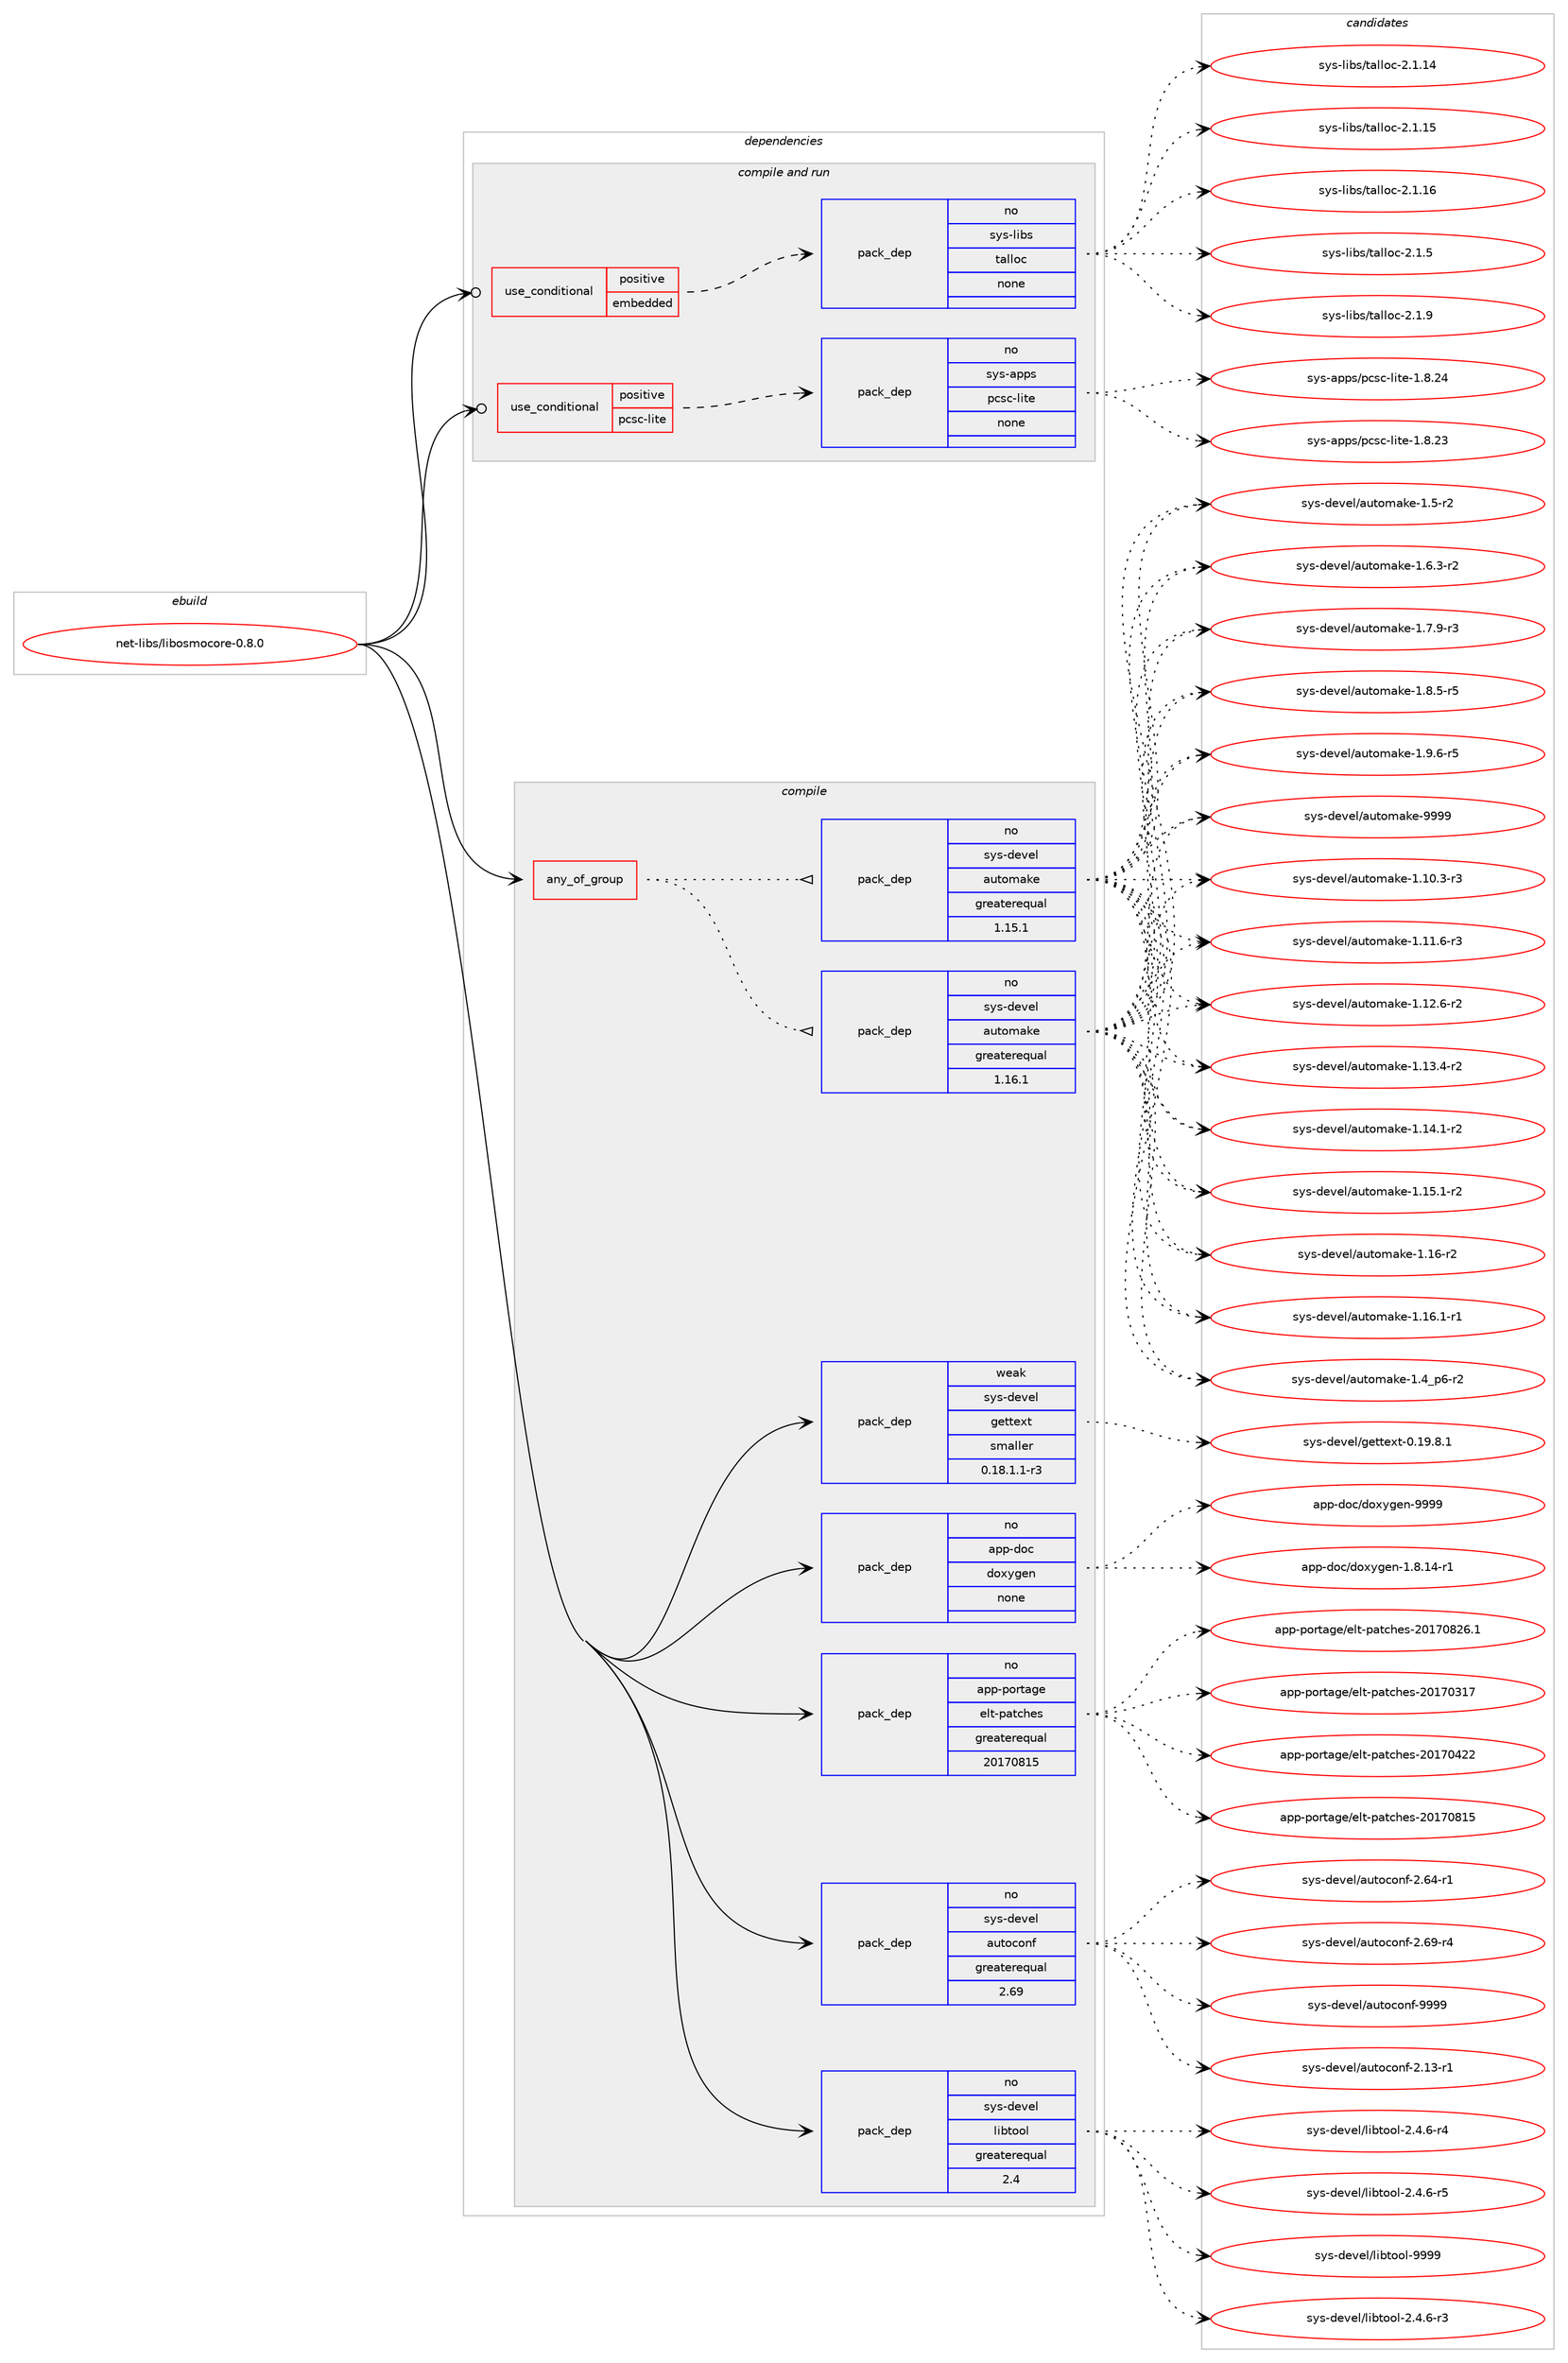 digraph prolog {

# *************
# Graph options
# *************

newrank=true;
concentrate=true;
compound=true;
graph [rankdir=LR,fontname=Helvetica,fontsize=10,ranksep=1.5];#, ranksep=2.5, nodesep=0.2];
edge  [arrowhead=vee];
node  [fontname=Helvetica,fontsize=10];

# **********
# The ebuild
# **********

subgraph cluster_leftcol {
color=gray;
rank=same;
label=<<i>ebuild</i>>;
id [label="net-libs/libosmocore-0.8.0", color=red, width=4, href="../net-libs/libosmocore-0.8.0.svg"];
}

# ****************
# The dependencies
# ****************

subgraph cluster_midcol {
color=gray;
label=<<i>dependencies</i>>;
subgraph cluster_compile {
fillcolor="#eeeeee";
style=filled;
label=<<i>compile</i>>;
subgraph any26155 {
dependency1660167 [label=<<TABLE BORDER="0" CELLBORDER="1" CELLSPACING="0" CELLPADDING="4"><TR><TD CELLPADDING="10">any_of_group</TD></TR></TABLE>>, shape=none, color=red];subgraph pack1186957 {
dependency1660168 [label=<<TABLE BORDER="0" CELLBORDER="1" CELLSPACING="0" CELLPADDING="4" WIDTH="220"><TR><TD ROWSPAN="6" CELLPADDING="30">pack_dep</TD></TR><TR><TD WIDTH="110">no</TD></TR><TR><TD>sys-devel</TD></TR><TR><TD>automake</TD></TR><TR><TD>greaterequal</TD></TR><TR><TD>1.16.1</TD></TR></TABLE>>, shape=none, color=blue];
}
dependency1660167:e -> dependency1660168:w [weight=20,style="dotted",arrowhead="oinv"];
subgraph pack1186958 {
dependency1660169 [label=<<TABLE BORDER="0" CELLBORDER="1" CELLSPACING="0" CELLPADDING="4" WIDTH="220"><TR><TD ROWSPAN="6" CELLPADDING="30">pack_dep</TD></TR><TR><TD WIDTH="110">no</TD></TR><TR><TD>sys-devel</TD></TR><TR><TD>automake</TD></TR><TR><TD>greaterequal</TD></TR><TR><TD>1.15.1</TD></TR></TABLE>>, shape=none, color=blue];
}
dependency1660167:e -> dependency1660169:w [weight=20,style="dotted",arrowhead="oinv"];
}
id:e -> dependency1660167:w [weight=20,style="solid",arrowhead="vee"];
subgraph pack1186959 {
dependency1660170 [label=<<TABLE BORDER="0" CELLBORDER="1" CELLSPACING="0" CELLPADDING="4" WIDTH="220"><TR><TD ROWSPAN="6" CELLPADDING="30">pack_dep</TD></TR><TR><TD WIDTH="110">no</TD></TR><TR><TD>app-doc</TD></TR><TR><TD>doxygen</TD></TR><TR><TD>none</TD></TR><TR><TD></TD></TR></TABLE>>, shape=none, color=blue];
}
id:e -> dependency1660170:w [weight=20,style="solid",arrowhead="vee"];
subgraph pack1186960 {
dependency1660171 [label=<<TABLE BORDER="0" CELLBORDER="1" CELLSPACING="0" CELLPADDING="4" WIDTH="220"><TR><TD ROWSPAN="6" CELLPADDING="30">pack_dep</TD></TR><TR><TD WIDTH="110">no</TD></TR><TR><TD>app-portage</TD></TR><TR><TD>elt-patches</TD></TR><TR><TD>greaterequal</TD></TR><TR><TD>20170815</TD></TR></TABLE>>, shape=none, color=blue];
}
id:e -> dependency1660171:w [weight=20,style="solid",arrowhead="vee"];
subgraph pack1186961 {
dependency1660172 [label=<<TABLE BORDER="0" CELLBORDER="1" CELLSPACING="0" CELLPADDING="4" WIDTH="220"><TR><TD ROWSPAN="6" CELLPADDING="30">pack_dep</TD></TR><TR><TD WIDTH="110">no</TD></TR><TR><TD>sys-devel</TD></TR><TR><TD>autoconf</TD></TR><TR><TD>greaterequal</TD></TR><TR><TD>2.69</TD></TR></TABLE>>, shape=none, color=blue];
}
id:e -> dependency1660172:w [weight=20,style="solid",arrowhead="vee"];
subgraph pack1186962 {
dependency1660173 [label=<<TABLE BORDER="0" CELLBORDER="1" CELLSPACING="0" CELLPADDING="4" WIDTH="220"><TR><TD ROWSPAN="6" CELLPADDING="30">pack_dep</TD></TR><TR><TD WIDTH="110">no</TD></TR><TR><TD>sys-devel</TD></TR><TR><TD>libtool</TD></TR><TR><TD>greaterequal</TD></TR><TR><TD>2.4</TD></TR></TABLE>>, shape=none, color=blue];
}
id:e -> dependency1660173:w [weight=20,style="solid",arrowhead="vee"];
subgraph pack1186963 {
dependency1660174 [label=<<TABLE BORDER="0" CELLBORDER="1" CELLSPACING="0" CELLPADDING="4" WIDTH="220"><TR><TD ROWSPAN="6" CELLPADDING="30">pack_dep</TD></TR><TR><TD WIDTH="110">weak</TD></TR><TR><TD>sys-devel</TD></TR><TR><TD>gettext</TD></TR><TR><TD>smaller</TD></TR><TR><TD>0.18.1.1-r3</TD></TR></TABLE>>, shape=none, color=blue];
}
id:e -> dependency1660174:w [weight=20,style="solid",arrowhead="vee"];
}
subgraph cluster_compileandrun {
fillcolor="#eeeeee";
style=filled;
label=<<i>compile and run</i>>;
subgraph cond446267 {
dependency1660175 [label=<<TABLE BORDER="0" CELLBORDER="1" CELLSPACING="0" CELLPADDING="4"><TR><TD ROWSPAN="3" CELLPADDING="10">use_conditional</TD></TR><TR><TD>positive</TD></TR><TR><TD>embedded</TD></TR></TABLE>>, shape=none, color=red];
subgraph pack1186964 {
dependency1660176 [label=<<TABLE BORDER="0" CELLBORDER="1" CELLSPACING="0" CELLPADDING="4" WIDTH="220"><TR><TD ROWSPAN="6" CELLPADDING="30">pack_dep</TD></TR><TR><TD WIDTH="110">no</TD></TR><TR><TD>sys-libs</TD></TR><TR><TD>talloc</TD></TR><TR><TD>none</TD></TR><TR><TD></TD></TR></TABLE>>, shape=none, color=blue];
}
dependency1660175:e -> dependency1660176:w [weight=20,style="dashed",arrowhead="vee"];
}
id:e -> dependency1660175:w [weight=20,style="solid",arrowhead="odotvee"];
subgraph cond446268 {
dependency1660177 [label=<<TABLE BORDER="0" CELLBORDER="1" CELLSPACING="0" CELLPADDING="4"><TR><TD ROWSPAN="3" CELLPADDING="10">use_conditional</TD></TR><TR><TD>positive</TD></TR><TR><TD>pcsc-lite</TD></TR></TABLE>>, shape=none, color=red];
subgraph pack1186965 {
dependency1660178 [label=<<TABLE BORDER="0" CELLBORDER="1" CELLSPACING="0" CELLPADDING="4" WIDTH="220"><TR><TD ROWSPAN="6" CELLPADDING="30">pack_dep</TD></TR><TR><TD WIDTH="110">no</TD></TR><TR><TD>sys-apps</TD></TR><TR><TD>pcsc-lite</TD></TR><TR><TD>none</TD></TR><TR><TD></TD></TR></TABLE>>, shape=none, color=blue];
}
dependency1660177:e -> dependency1660178:w [weight=20,style="dashed",arrowhead="vee"];
}
id:e -> dependency1660177:w [weight=20,style="solid",arrowhead="odotvee"];
}
subgraph cluster_run {
fillcolor="#eeeeee";
style=filled;
label=<<i>run</i>>;
}
}

# **************
# The candidates
# **************

subgraph cluster_choices {
rank=same;
color=gray;
label=<<i>candidates</i>>;

subgraph choice1186957 {
color=black;
nodesep=1;
choice11512111545100101118101108479711711611110997107101454946494846514511451 [label="sys-devel/automake-1.10.3-r3", color=red, width=4,href="../sys-devel/automake-1.10.3-r3.svg"];
choice11512111545100101118101108479711711611110997107101454946494946544511451 [label="sys-devel/automake-1.11.6-r3", color=red, width=4,href="../sys-devel/automake-1.11.6-r3.svg"];
choice11512111545100101118101108479711711611110997107101454946495046544511450 [label="sys-devel/automake-1.12.6-r2", color=red, width=4,href="../sys-devel/automake-1.12.6-r2.svg"];
choice11512111545100101118101108479711711611110997107101454946495146524511450 [label="sys-devel/automake-1.13.4-r2", color=red, width=4,href="../sys-devel/automake-1.13.4-r2.svg"];
choice11512111545100101118101108479711711611110997107101454946495246494511450 [label="sys-devel/automake-1.14.1-r2", color=red, width=4,href="../sys-devel/automake-1.14.1-r2.svg"];
choice11512111545100101118101108479711711611110997107101454946495346494511450 [label="sys-devel/automake-1.15.1-r2", color=red, width=4,href="../sys-devel/automake-1.15.1-r2.svg"];
choice1151211154510010111810110847971171161111099710710145494649544511450 [label="sys-devel/automake-1.16-r2", color=red, width=4,href="../sys-devel/automake-1.16-r2.svg"];
choice11512111545100101118101108479711711611110997107101454946495446494511449 [label="sys-devel/automake-1.16.1-r1", color=red, width=4,href="../sys-devel/automake-1.16.1-r1.svg"];
choice115121115451001011181011084797117116111109971071014549465295112544511450 [label="sys-devel/automake-1.4_p6-r2", color=red, width=4,href="../sys-devel/automake-1.4_p6-r2.svg"];
choice11512111545100101118101108479711711611110997107101454946534511450 [label="sys-devel/automake-1.5-r2", color=red, width=4,href="../sys-devel/automake-1.5-r2.svg"];
choice115121115451001011181011084797117116111109971071014549465446514511450 [label="sys-devel/automake-1.6.3-r2", color=red, width=4,href="../sys-devel/automake-1.6.3-r2.svg"];
choice115121115451001011181011084797117116111109971071014549465546574511451 [label="sys-devel/automake-1.7.9-r3", color=red, width=4,href="../sys-devel/automake-1.7.9-r3.svg"];
choice115121115451001011181011084797117116111109971071014549465646534511453 [label="sys-devel/automake-1.8.5-r5", color=red, width=4,href="../sys-devel/automake-1.8.5-r5.svg"];
choice115121115451001011181011084797117116111109971071014549465746544511453 [label="sys-devel/automake-1.9.6-r5", color=red, width=4,href="../sys-devel/automake-1.9.6-r5.svg"];
choice115121115451001011181011084797117116111109971071014557575757 [label="sys-devel/automake-9999", color=red, width=4,href="../sys-devel/automake-9999.svg"];
dependency1660168:e -> choice11512111545100101118101108479711711611110997107101454946494846514511451:w [style=dotted,weight="100"];
dependency1660168:e -> choice11512111545100101118101108479711711611110997107101454946494946544511451:w [style=dotted,weight="100"];
dependency1660168:e -> choice11512111545100101118101108479711711611110997107101454946495046544511450:w [style=dotted,weight="100"];
dependency1660168:e -> choice11512111545100101118101108479711711611110997107101454946495146524511450:w [style=dotted,weight="100"];
dependency1660168:e -> choice11512111545100101118101108479711711611110997107101454946495246494511450:w [style=dotted,weight="100"];
dependency1660168:e -> choice11512111545100101118101108479711711611110997107101454946495346494511450:w [style=dotted,weight="100"];
dependency1660168:e -> choice1151211154510010111810110847971171161111099710710145494649544511450:w [style=dotted,weight="100"];
dependency1660168:e -> choice11512111545100101118101108479711711611110997107101454946495446494511449:w [style=dotted,weight="100"];
dependency1660168:e -> choice115121115451001011181011084797117116111109971071014549465295112544511450:w [style=dotted,weight="100"];
dependency1660168:e -> choice11512111545100101118101108479711711611110997107101454946534511450:w [style=dotted,weight="100"];
dependency1660168:e -> choice115121115451001011181011084797117116111109971071014549465446514511450:w [style=dotted,weight="100"];
dependency1660168:e -> choice115121115451001011181011084797117116111109971071014549465546574511451:w [style=dotted,weight="100"];
dependency1660168:e -> choice115121115451001011181011084797117116111109971071014549465646534511453:w [style=dotted,weight="100"];
dependency1660168:e -> choice115121115451001011181011084797117116111109971071014549465746544511453:w [style=dotted,weight="100"];
dependency1660168:e -> choice115121115451001011181011084797117116111109971071014557575757:w [style=dotted,weight="100"];
}
subgraph choice1186958 {
color=black;
nodesep=1;
choice11512111545100101118101108479711711611110997107101454946494846514511451 [label="sys-devel/automake-1.10.3-r3", color=red, width=4,href="../sys-devel/automake-1.10.3-r3.svg"];
choice11512111545100101118101108479711711611110997107101454946494946544511451 [label="sys-devel/automake-1.11.6-r3", color=red, width=4,href="../sys-devel/automake-1.11.6-r3.svg"];
choice11512111545100101118101108479711711611110997107101454946495046544511450 [label="sys-devel/automake-1.12.6-r2", color=red, width=4,href="../sys-devel/automake-1.12.6-r2.svg"];
choice11512111545100101118101108479711711611110997107101454946495146524511450 [label="sys-devel/automake-1.13.4-r2", color=red, width=4,href="../sys-devel/automake-1.13.4-r2.svg"];
choice11512111545100101118101108479711711611110997107101454946495246494511450 [label="sys-devel/automake-1.14.1-r2", color=red, width=4,href="../sys-devel/automake-1.14.1-r2.svg"];
choice11512111545100101118101108479711711611110997107101454946495346494511450 [label="sys-devel/automake-1.15.1-r2", color=red, width=4,href="../sys-devel/automake-1.15.1-r2.svg"];
choice1151211154510010111810110847971171161111099710710145494649544511450 [label="sys-devel/automake-1.16-r2", color=red, width=4,href="../sys-devel/automake-1.16-r2.svg"];
choice11512111545100101118101108479711711611110997107101454946495446494511449 [label="sys-devel/automake-1.16.1-r1", color=red, width=4,href="../sys-devel/automake-1.16.1-r1.svg"];
choice115121115451001011181011084797117116111109971071014549465295112544511450 [label="sys-devel/automake-1.4_p6-r2", color=red, width=4,href="../sys-devel/automake-1.4_p6-r2.svg"];
choice11512111545100101118101108479711711611110997107101454946534511450 [label="sys-devel/automake-1.5-r2", color=red, width=4,href="../sys-devel/automake-1.5-r2.svg"];
choice115121115451001011181011084797117116111109971071014549465446514511450 [label="sys-devel/automake-1.6.3-r2", color=red, width=4,href="../sys-devel/automake-1.6.3-r2.svg"];
choice115121115451001011181011084797117116111109971071014549465546574511451 [label="sys-devel/automake-1.7.9-r3", color=red, width=4,href="../sys-devel/automake-1.7.9-r3.svg"];
choice115121115451001011181011084797117116111109971071014549465646534511453 [label="sys-devel/automake-1.8.5-r5", color=red, width=4,href="../sys-devel/automake-1.8.5-r5.svg"];
choice115121115451001011181011084797117116111109971071014549465746544511453 [label="sys-devel/automake-1.9.6-r5", color=red, width=4,href="../sys-devel/automake-1.9.6-r5.svg"];
choice115121115451001011181011084797117116111109971071014557575757 [label="sys-devel/automake-9999", color=red, width=4,href="../sys-devel/automake-9999.svg"];
dependency1660169:e -> choice11512111545100101118101108479711711611110997107101454946494846514511451:w [style=dotted,weight="100"];
dependency1660169:e -> choice11512111545100101118101108479711711611110997107101454946494946544511451:w [style=dotted,weight="100"];
dependency1660169:e -> choice11512111545100101118101108479711711611110997107101454946495046544511450:w [style=dotted,weight="100"];
dependency1660169:e -> choice11512111545100101118101108479711711611110997107101454946495146524511450:w [style=dotted,weight="100"];
dependency1660169:e -> choice11512111545100101118101108479711711611110997107101454946495246494511450:w [style=dotted,weight="100"];
dependency1660169:e -> choice11512111545100101118101108479711711611110997107101454946495346494511450:w [style=dotted,weight="100"];
dependency1660169:e -> choice1151211154510010111810110847971171161111099710710145494649544511450:w [style=dotted,weight="100"];
dependency1660169:e -> choice11512111545100101118101108479711711611110997107101454946495446494511449:w [style=dotted,weight="100"];
dependency1660169:e -> choice115121115451001011181011084797117116111109971071014549465295112544511450:w [style=dotted,weight="100"];
dependency1660169:e -> choice11512111545100101118101108479711711611110997107101454946534511450:w [style=dotted,weight="100"];
dependency1660169:e -> choice115121115451001011181011084797117116111109971071014549465446514511450:w [style=dotted,weight="100"];
dependency1660169:e -> choice115121115451001011181011084797117116111109971071014549465546574511451:w [style=dotted,weight="100"];
dependency1660169:e -> choice115121115451001011181011084797117116111109971071014549465646534511453:w [style=dotted,weight="100"];
dependency1660169:e -> choice115121115451001011181011084797117116111109971071014549465746544511453:w [style=dotted,weight="100"];
dependency1660169:e -> choice115121115451001011181011084797117116111109971071014557575757:w [style=dotted,weight="100"];
}
subgraph choice1186959 {
color=black;
nodesep=1;
choice97112112451001119947100111120121103101110454946564649524511449 [label="app-doc/doxygen-1.8.14-r1", color=red, width=4,href="../app-doc/doxygen-1.8.14-r1.svg"];
choice971121124510011199471001111201211031011104557575757 [label="app-doc/doxygen-9999", color=red, width=4,href="../app-doc/doxygen-9999.svg"];
dependency1660170:e -> choice97112112451001119947100111120121103101110454946564649524511449:w [style=dotted,weight="100"];
dependency1660170:e -> choice971121124510011199471001111201211031011104557575757:w [style=dotted,weight="100"];
}
subgraph choice1186960 {
color=black;
nodesep=1;
choice97112112451121111141169710310147101108116451129711699104101115455048495548514955 [label="app-portage/elt-patches-20170317", color=red, width=4,href="../app-portage/elt-patches-20170317.svg"];
choice97112112451121111141169710310147101108116451129711699104101115455048495548525050 [label="app-portage/elt-patches-20170422", color=red, width=4,href="../app-portage/elt-patches-20170422.svg"];
choice97112112451121111141169710310147101108116451129711699104101115455048495548564953 [label="app-portage/elt-patches-20170815", color=red, width=4,href="../app-portage/elt-patches-20170815.svg"];
choice971121124511211111411697103101471011081164511297116991041011154550484955485650544649 [label="app-portage/elt-patches-20170826.1", color=red, width=4,href="../app-portage/elt-patches-20170826.1.svg"];
dependency1660171:e -> choice97112112451121111141169710310147101108116451129711699104101115455048495548514955:w [style=dotted,weight="100"];
dependency1660171:e -> choice97112112451121111141169710310147101108116451129711699104101115455048495548525050:w [style=dotted,weight="100"];
dependency1660171:e -> choice97112112451121111141169710310147101108116451129711699104101115455048495548564953:w [style=dotted,weight="100"];
dependency1660171:e -> choice971121124511211111411697103101471011081164511297116991041011154550484955485650544649:w [style=dotted,weight="100"];
}
subgraph choice1186961 {
color=black;
nodesep=1;
choice1151211154510010111810110847971171161119911111010245504649514511449 [label="sys-devel/autoconf-2.13-r1", color=red, width=4,href="../sys-devel/autoconf-2.13-r1.svg"];
choice1151211154510010111810110847971171161119911111010245504654524511449 [label="sys-devel/autoconf-2.64-r1", color=red, width=4,href="../sys-devel/autoconf-2.64-r1.svg"];
choice1151211154510010111810110847971171161119911111010245504654574511452 [label="sys-devel/autoconf-2.69-r4", color=red, width=4,href="../sys-devel/autoconf-2.69-r4.svg"];
choice115121115451001011181011084797117116111991111101024557575757 [label="sys-devel/autoconf-9999", color=red, width=4,href="../sys-devel/autoconf-9999.svg"];
dependency1660172:e -> choice1151211154510010111810110847971171161119911111010245504649514511449:w [style=dotted,weight="100"];
dependency1660172:e -> choice1151211154510010111810110847971171161119911111010245504654524511449:w [style=dotted,weight="100"];
dependency1660172:e -> choice1151211154510010111810110847971171161119911111010245504654574511452:w [style=dotted,weight="100"];
dependency1660172:e -> choice115121115451001011181011084797117116111991111101024557575757:w [style=dotted,weight="100"];
}
subgraph choice1186962 {
color=black;
nodesep=1;
choice1151211154510010111810110847108105981161111111084550465246544511451 [label="sys-devel/libtool-2.4.6-r3", color=red, width=4,href="../sys-devel/libtool-2.4.6-r3.svg"];
choice1151211154510010111810110847108105981161111111084550465246544511452 [label="sys-devel/libtool-2.4.6-r4", color=red, width=4,href="../sys-devel/libtool-2.4.6-r4.svg"];
choice1151211154510010111810110847108105981161111111084550465246544511453 [label="sys-devel/libtool-2.4.6-r5", color=red, width=4,href="../sys-devel/libtool-2.4.6-r5.svg"];
choice1151211154510010111810110847108105981161111111084557575757 [label="sys-devel/libtool-9999", color=red, width=4,href="../sys-devel/libtool-9999.svg"];
dependency1660173:e -> choice1151211154510010111810110847108105981161111111084550465246544511451:w [style=dotted,weight="100"];
dependency1660173:e -> choice1151211154510010111810110847108105981161111111084550465246544511452:w [style=dotted,weight="100"];
dependency1660173:e -> choice1151211154510010111810110847108105981161111111084550465246544511453:w [style=dotted,weight="100"];
dependency1660173:e -> choice1151211154510010111810110847108105981161111111084557575757:w [style=dotted,weight="100"];
}
subgraph choice1186963 {
color=black;
nodesep=1;
choice1151211154510010111810110847103101116116101120116454846495746564649 [label="sys-devel/gettext-0.19.8.1", color=red, width=4,href="../sys-devel/gettext-0.19.8.1.svg"];
dependency1660174:e -> choice1151211154510010111810110847103101116116101120116454846495746564649:w [style=dotted,weight="100"];
}
subgraph choice1186964 {
color=black;
nodesep=1;
choice115121115451081059811547116971081081119945504649464952 [label="sys-libs/talloc-2.1.14", color=red, width=4,href="../sys-libs/talloc-2.1.14.svg"];
choice115121115451081059811547116971081081119945504649464953 [label="sys-libs/talloc-2.1.15", color=red, width=4,href="../sys-libs/talloc-2.1.15.svg"];
choice115121115451081059811547116971081081119945504649464954 [label="sys-libs/talloc-2.1.16", color=red, width=4,href="../sys-libs/talloc-2.1.16.svg"];
choice1151211154510810598115471169710810811199455046494653 [label="sys-libs/talloc-2.1.5", color=red, width=4,href="../sys-libs/talloc-2.1.5.svg"];
choice1151211154510810598115471169710810811199455046494657 [label="sys-libs/talloc-2.1.9", color=red, width=4,href="../sys-libs/talloc-2.1.9.svg"];
dependency1660176:e -> choice115121115451081059811547116971081081119945504649464952:w [style=dotted,weight="100"];
dependency1660176:e -> choice115121115451081059811547116971081081119945504649464953:w [style=dotted,weight="100"];
dependency1660176:e -> choice115121115451081059811547116971081081119945504649464954:w [style=dotted,weight="100"];
dependency1660176:e -> choice1151211154510810598115471169710810811199455046494653:w [style=dotted,weight="100"];
dependency1660176:e -> choice1151211154510810598115471169710810811199455046494657:w [style=dotted,weight="100"];
}
subgraph choice1186965 {
color=black;
nodesep=1;
choice11512111545971121121154711299115994510810511610145494656465051 [label="sys-apps/pcsc-lite-1.8.23", color=red, width=4,href="../sys-apps/pcsc-lite-1.8.23.svg"];
choice11512111545971121121154711299115994510810511610145494656465052 [label="sys-apps/pcsc-lite-1.8.24", color=red, width=4,href="../sys-apps/pcsc-lite-1.8.24.svg"];
dependency1660178:e -> choice11512111545971121121154711299115994510810511610145494656465051:w [style=dotted,weight="100"];
dependency1660178:e -> choice11512111545971121121154711299115994510810511610145494656465052:w [style=dotted,weight="100"];
}
}

}
